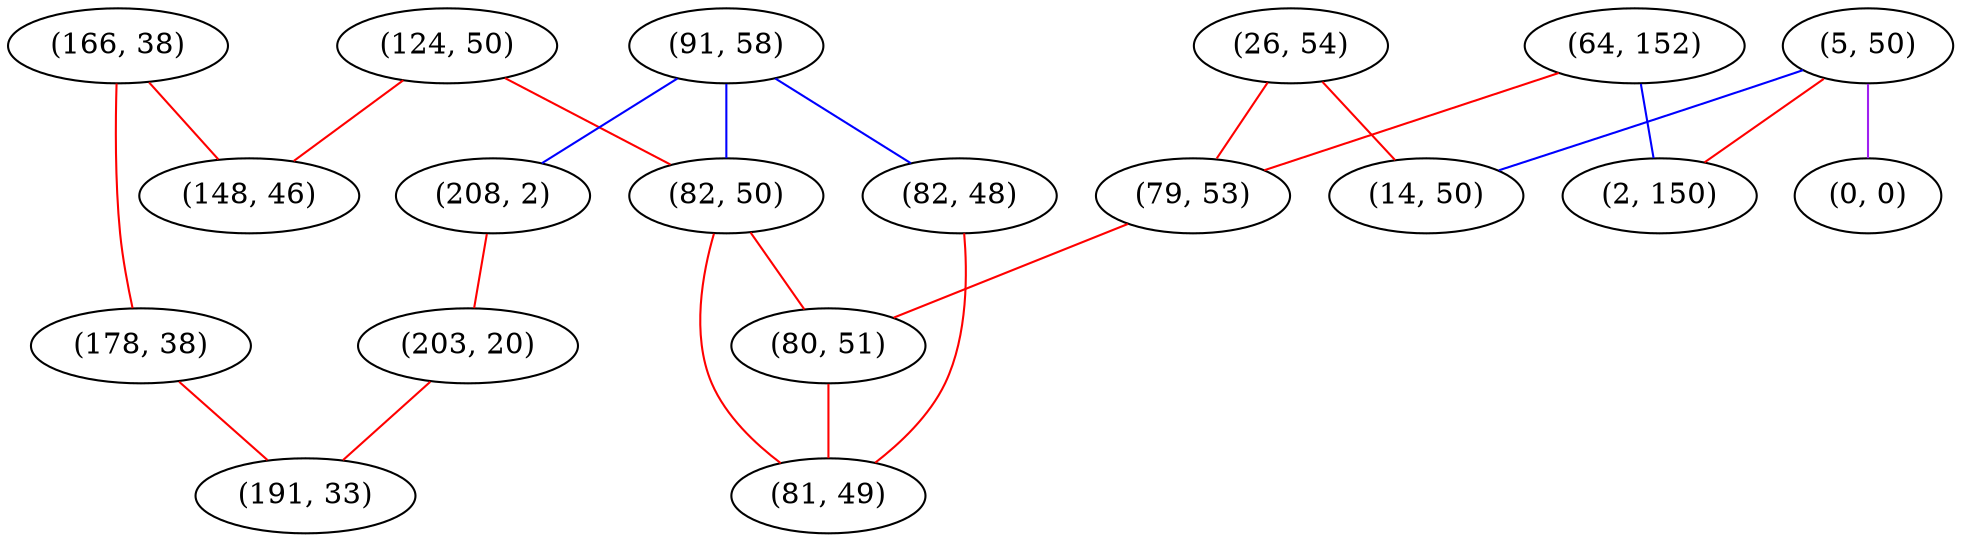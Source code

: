 graph "" {
"(124, 50)";
"(91, 58)";
"(26, 54)";
"(64, 152)";
"(166, 38)";
"(79, 53)";
"(5, 50)";
"(208, 2)";
"(0, 0)";
"(148, 46)";
"(82, 48)";
"(2, 150)";
"(14, 50)";
"(82, 50)";
"(178, 38)";
"(203, 20)";
"(80, 51)";
"(81, 49)";
"(191, 33)";
"(124, 50)" -- "(148, 46)"  [color=red, key=0, weight=1];
"(124, 50)" -- "(82, 50)"  [color=red, key=0, weight=1];
"(91, 58)" -- "(82, 48)"  [color=blue, key=0, weight=3];
"(91, 58)" -- "(208, 2)"  [color=blue, key=0, weight=3];
"(91, 58)" -- "(82, 50)"  [color=blue, key=0, weight=3];
"(26, 54)" -- "(79, 53)"  [color=red, key=0, weight=1];
"(26, 54)" -- "(14, 50)"  [color=red, key=0, weight=1];
"(64, 152)" -- "(79, 53)"  [color=red, key=0, weight=1];
"(64, 152)" -- "(2, 150)"  [color=blue, key=0, weight=3];
"(166, 38)" -- "(178, 38)"  [color=red, key=0, weight=1];
"(166, 38)" -- "(148, 46)"  [color=red, key=0, weight=1];
"(79, 53)" -- "(80, 51)"  [color=red, key=0, weight=1];
"(5, 50)" -- "(2, 150)"  [color=red, key=0, weight=1];
"(5, 50)" -- "(14, 50)"  [color=blue, key=0, weight=3];
"(5, 50)" -- "(0, 0)"  [color=purple, key=0, weight=4];
"(208, 2)" -- "(203, 20)"  [color=red, key=0, weight=1];
"(82, 48)" -- "(81, 49)"  [color=red, key=0, weight=1];
"(82, 50)" -- "(80, 51)"  [color=red, key=0, weight=1];
"(82, 50)" -- "(81, 49)"  [color=red, key=0, weight=1];
"(178, 38)" -- "(191, 33)"  [color=red, key=0, weight=1];
"(203, 20)" -- "(191, 33)"  [color=red, key=0, weight=1];
"(80, 51)" -- "(81, 49)"  [color=red, key=0, weight=1];
}

